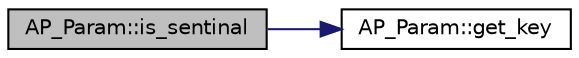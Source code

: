 digraph "AP_Param::is_sentinal"
{
 // INTERACTIVE_SVG=YES
  edge [fontname="Helvetica",fontsize="10",labelfontname="Helvetica",labelfontsize="10"];
  node [fontname="Helvetica",fontsize="10",shape=record];
  rankdir="LR";
  Node1 [label="AP_Param::is_sentinal",height=0.2,width=0.4,color="black", fillcolor="grey75", style="filled", fontcolor="black"];
  Node1 -> Node2 [color="midnightblue",fontsize="10",style="solid",fontname="Helvetica"];
  Node2 [label="AP_Param::get_key",height=0.2,width=0.4,color="black", fillcolor="white", style="filled",URL="$classAP__Param.html#a292ed97cd29eb839a301d85690d125bd"];
}
